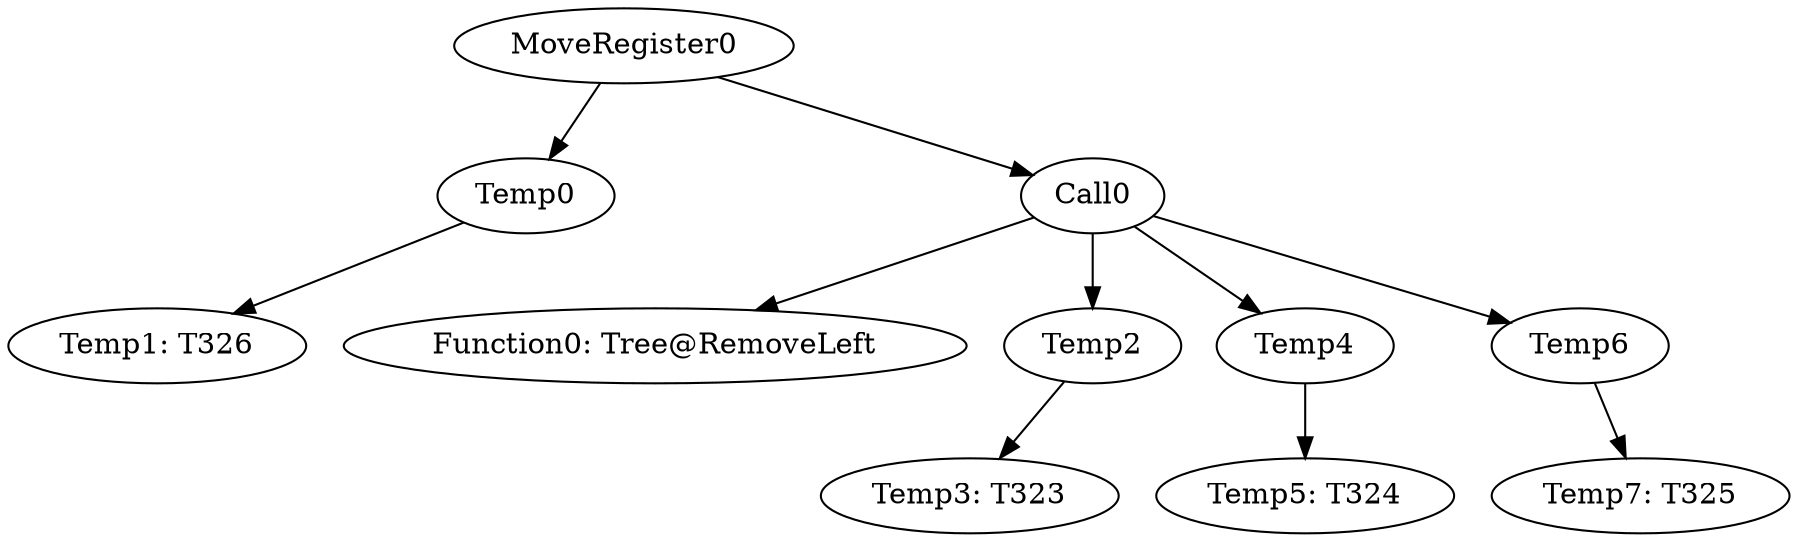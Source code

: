 digraph {
	ordering = out;
	Temp6 -> "Temp7: T325";
	Temp0 -> "Temp1: T326";
	Temp2 -> "Temp3: T323";
	MoveRegister0 -> Temp0;
	MoveRegister0 -> Call0;
	Temp4 -> "Temp5: T324";
	Call0 -> "Function0: Tree@RemoveLeft";
	Call0 -> Temp2;
	Call0 -> Temp4;
	Call0 -> Temp6;
}


